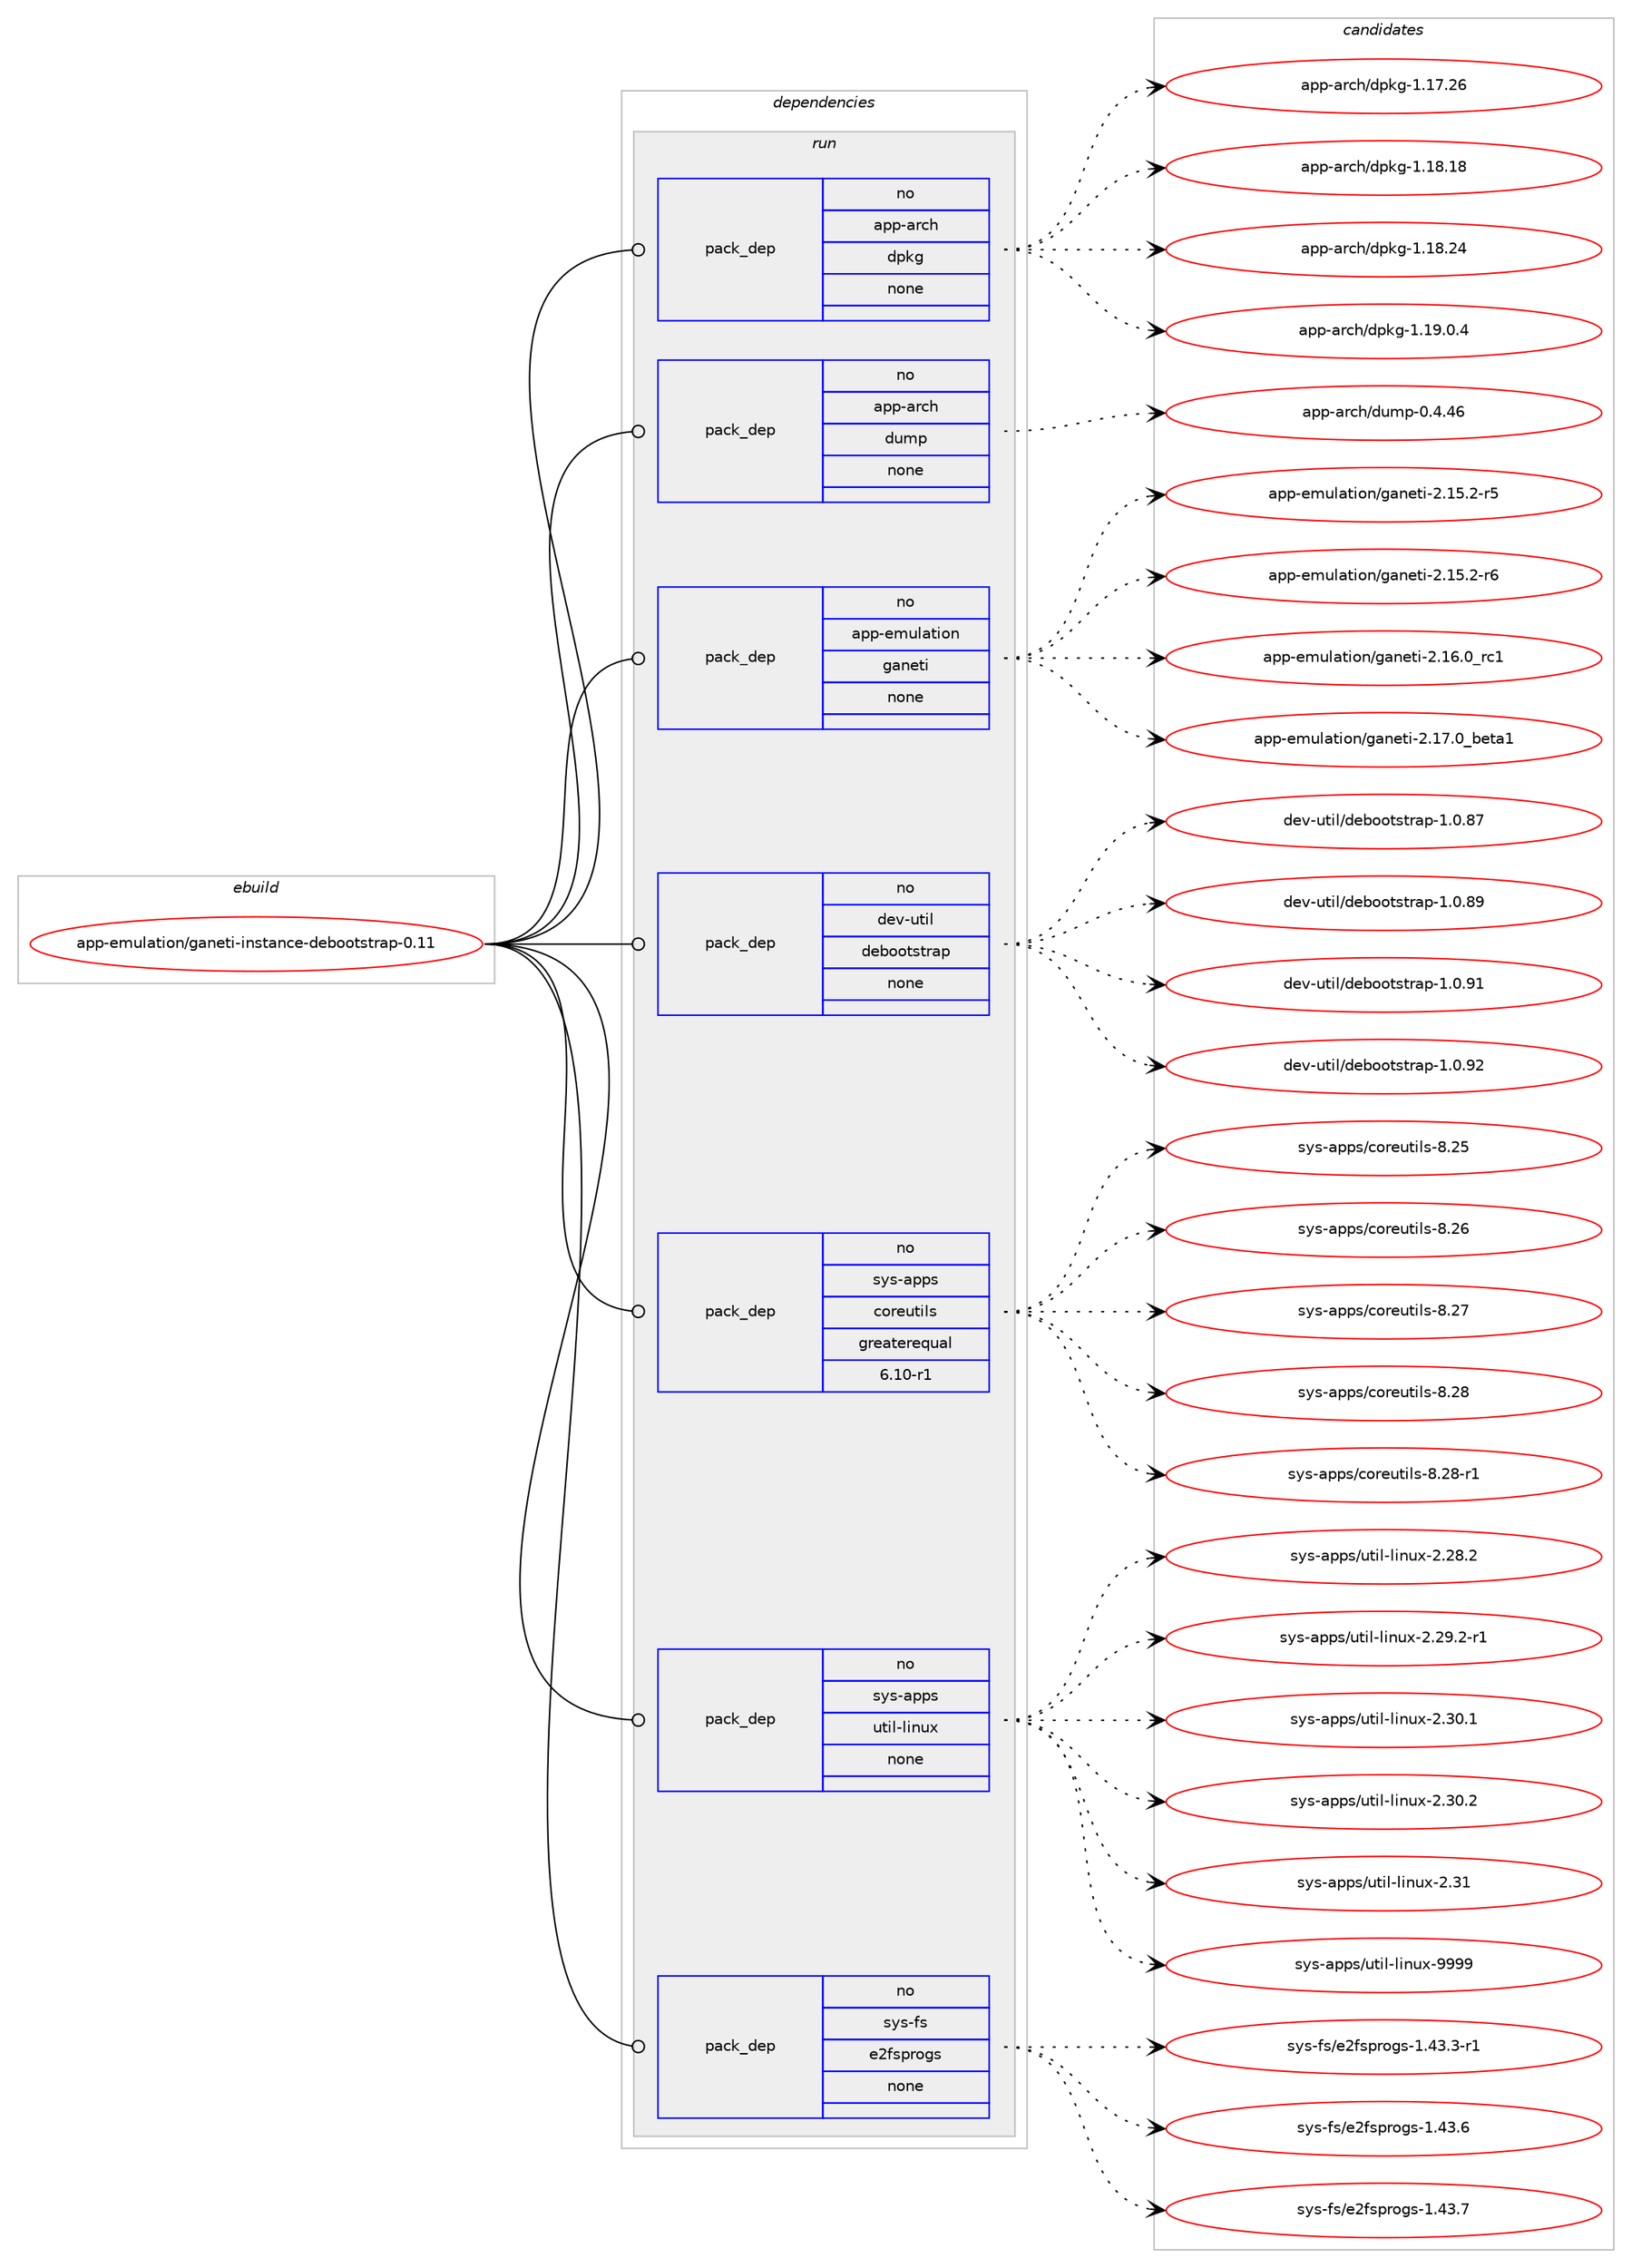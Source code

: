 digraph prolog {

# *************
# Graph options
# *************

newrank=true;
concentrate=true;
compound=true;
graph [rankdir=LR,fontname=Helvetica,fontsize=10,ranksep=1.5];#, ranksep=2.5, nodesep=0.2];
edge  [arrowhead=vee];
node  [fontname=Helvetica,fontsize=10];

# **********
# The ebuild
# **********

subgraph cluster_leftcol {
color=gray;
rank=same;
label=<<i>ebuild</i>>;
id [label="app-emulation/ganeti-instance-debootstrap-0.11", color=red, width=4, href="../app-emulation/ganeti-instance-debootstrap-0.11.svg"];
}

# ****************
# The dependencies
# ****************

subgraph cluster_midcol {
color=gray;
label=<<i>dependencies</i>>;
subgraph cluster_compile {
fillcolor="#eeeeee";
style=filled;
label=<<i>compile</i>>;
}
subgraph cluster_compileandrun {
fillcolor="#eeeeee";
style=filled;
label=<<i>compile and run</i>>;
}
subgraph cluster_run {
fillcolor="#eeeeee";
style=filled;
label=<<i>run</i>>;
subgraph pack16567 {
dependency22371 [label=<<TABLE BORDER="0" CELLBORDER="1" CELLSPACING="0" CELLPADDING="4" WIDTH="220"><TR><TD ROWSPAN="6" CELLPADDING="30">pack_dep</TD></TR><TR><TD WIDTH="110">no</TD></TR><TR><TD>app-arch</TD></TR><TR><TD>dpkg</TD></TR><TR><TD>none</TD></TR><TR><TD></TD></TR></TABLE>>, shape=none, color=blue];
}
id:e -> dependency22371:w [weight=20,style="solid",arrowhead="odot"];
subgraph pack16568 {
dependency22372 [label=<<TABLE BORDER="0" CELLBORDER="1" CELLSPACING="0" CELLPADDING="4" WIDTH="220"><TR><TD ROWSPAN="6" CELLPADDING="30">pack_dep</TD></TR><TR><TD WIDTH="110">no</TD></TR><TR><TD>app-arch</TD></TR><TR><TD>dump</TD></TR><TR><TD>none</TD></TR><TR><TD></TD></TR></TABLE>>, shape=none, color=blue];
}
id:e -> dependency22372:w [weight=20,style="solid",arrowhead="odot"];
subgraph pack16569 {
dependency22373 [label=<<TABLE BORDER="0" CELLBORDER="1" CELLSPACING="0" CELLPADDING="4" WIDTH="220"><TR><TD ROWSPAN="6" CELLPADDING="30">pack_dep</TD></TR><TR><TD WIDTH="110">no</TD></TR><TR><TD>app-emulation</TD></TR><TR><TD>ganeti</TD></TR><TR><TD>none</TD></TR><TR><TD></TD></TR></TABLE>>, shape=none, color=blue];
}
id:e -> dependency22373:w [weight=20,style="solid",arrowhead="odot"];
subgraph pack16570 {
dependency22374 [label=<<TABLE BORDER="0" CELLBORDER="1" CELLSPACING="0" CELLPADDING="4" WIDTH="220"><TR><TD ROWSPAN="6" CELLPADDING="30">pack_dep</TD></TR><TR><TD WIDTH="110">no</TD></TR><TR><TD>dev-util</TD></TR><TR><TD>debootstrap</TD></TR><TR><TD>none</TD></TR><TR><TD></TD></TR></TABLE>>, shape=none, color=blue];
}
id:e -> dependency22374:w [weight=20,style="solid",arrowhead="odot"];
subgraph pack16571 {
dependency22375 [label=<<TABLE BORDER="0" CELLBORDER="1" CELLSPACING="0" CELLPADDING="4" WIDTH="220"><TR><TD ROWSPAN="6" CELLPADDING="30">pack_dep</TD></TR><TR><TD WIDTH="110">no</TD></TR><TR><TD>sys-apps</TD></TR><TR><TD>coreutils</TD></TR><TR><TD>greaterequal</TD></TR><TR><TD>6.10-r1</TD></TR></TABLE>>, shape=none, color=blue];
}
id:e -> dependency22375:w [weight=20,style="solid",arrowhead="odot"];
subgraph pack16572 {
dependency22376 [label=<<TABLE BORDER="0" CELLBORDER="1" CELLSPACING="0" CELLPADDING="4" WIDTH="220"><TR><TD ROWSPAN="6" CELLPADDING="30">pack_dep</TD></TR><TR><TD WIDTH="110">no</TD></TR><TR><TD>sys-apps</TD></TR><TR><TD>util-linux</TD></TR><TR><TD>none</TD></TR><TR><TD></TD></TR></TABLE>>, shape=none, color=blue];
}
id:e -> dependency22376:w [weight=20,style="solid",arrowhead="odot"];
subgraph pack16573 {
dependency22377 [label=<<TABLE BORDER="0" CELLBORDER="1" CELLSPACING="0" CELLPADDING="4" WIDTH="220"><TR><TD ROWSPAN="6" CELLPADDING="30">pack_dep</TD></TR><TR><TD WIDTH="110">no</TD></TR><TR><TD>sys-fs</TD></TR><TR><TD>e2fsprogs</TD></TR><TR><TD>none</TD></TR><TR><TD></TD></TR></TABLE>>, shape=none, color=blue];
}
id:e -> dependency22377:w [weight=20,style="solid",arrowhead="odot"];
}
}

# **************
# The candidates
# **************

subgraph cluster_choices {
rank=same;
color=gray;
label=<<i>candidates</i>>;

subgraph choice16567 {
color=black;
nodesep=1;
choice97112112459711499104471001121071034549464955465054 [label="app-arch/dpkg-1.17.26", color=red, width=4,href="../app-arch/dpkg-1.17.26.svg"];
choice97112112459711499104471001121071034549464956464956 [label="app-arch/dpkg-1.18.18", color=red, width=4,href="../app-arch/dpkg-1.18.18.svg"];
choice97112112459711499104471001121071034549464956465052 [label="app-arch/dpkg-1.18.24", color=red, width=4,href="../app-arch/dpkg-1.18.24.svg"];
choice9711211245971149910447100112107103454946495746484652 [label="app-arch/dpkg-1.19.0.4", color=red, width=4,href="../app-arch/dpkg-1.19.0.4.svg"];
dependency22371:e -> choice97112112459711499104471001121071034549464955465054:w [style=dotted,weight="100"];
dependency22371:e -> choice97112112459711499104471001121071034549464956464956:w [style=dotted,weight="100"];
dependency22371:e -> choice97112112459711499104471001121071034549464956465052:w [style=dotted,weight="100"];
dependency22371:e -> choice9711211245971149910447100112107103454946495746484652:w [style=dotted,weight="100"];
}
subgraph choice16568 {
color=black;
nodesep=1;
choice971121124597114991044710011710911245484652465254 [label="app-arch/dump-0.4.46", color=red, width=4,href="../app-arch/dump-0.4.46.svg"];
dependency22372:e -> choice971121124597114991044710011710911245484652465254:w [style=dotted,weight="100"];
}
subgraph choice16569 {
color=black;
nodesep=1;
choice9711211245101109117108971161051111104710397110101116105455046495346504511453 [label="app-emulation/ganeti-2.15.2-r5", color=red, width=4,href="../app-emulation/ganeti-2.15.2-r5.svg"];
choice9711211245101109117108971161051111104710397110101116105455046495346504511454 [label="app-emulation/ganeti-2.15.2-r6", color=red, width=4,href="../app-emulation/ganeti-2.15.2-r6.svg"];
choice971121124510110911710897116105111110471039711010111610545504649544648951149949 [label="app-emulation/ganeti-2.16.0_rc1", color=red, width=4,href="../app-emulation/ganeti-2.16.0_rc1.svg"];
choice97112112451011091171089711610511111047103971101011161054550464955464895981011169749 [label="app-emulation/ganeti-2.17.0_beta1", color=red, width=4,href="../app-emulation/ganeti-2.17.0_beta1.svg"];
dependency22373:e -> choice9711211245101109117108971161051111104710397110101116105455046495346504511453:w [style=dotted,weight="100"];
dependency22373:e -> choice9711211245101109117108971161051111104710397110101116105455046495346504511454:w [style=dotted,weight="100"];
dependency22373:e -> choice971121124510110911710897116105111110471039711010111610545504649544648951149949:w [style=dotted,weight="100"];
dependency22373:e -> choice97112112451011091171089711610511111047103971101011161054550464955464895981011169749:w [style=dotted,weight="100"];
}
subgraph choice16570 {
color=black;
nodesep=1;
choice1001011184511711610510847100101981111111161151161149711245494648465655 [label="dev-util/debootstrap-1.0.87", color=red, width=4,href="../dev-util/debootstrap-1.0.87.svg"];
choice1001011184511711610510847100101981111111161151161149711245494648465657 [label="dev-util/debootstrap-1.0.89", color=red, width=4,href="../dev-util/debootstrap-1.0.89.svg"];
choice1001011184511711610510847100101981111111161151161149711245494648465749 [label="dev-util/debootstrap-1.0.91", color=red, width=4,href="../dev-util/debootstrap-1.0.91.svg"];
choice1001011184511711610510847100101981111111161151161149711245494648465750 [label="dev-util/debootstrap-1.0.92", color=red, width=4,href="../dev-util/debootstrap-1.0.92.svg"];
dependency22374:e -> choice1001011184511711610510847100101981111111161151161149711245494648465655:w [style=dotted,weight="100"];
dependency22374:e -> choice1001011184511711610510847100101981111111161151161149711245494648465657:w [style=dotted,weight="100"];
dependency22374:e -> choice1001011184511711610510847100101981111111161151161149711245494648465749:w [style=dotted,weight="100"];
dependency22374:e -> choice1001011184511711610510847100101981111111161151161149711245494648465750:w [style=dotted,weight="100"];
}
subgraph choice16571 {
color=black;
nodesep=1;
choice115121115459711211211547991111141011171161051081154556465053 [label="sys-apps/coreutils-8.25", color=red, width=4,href="../sys-apps/coreutils-8.25.svg"];
choice115121115459711211211547991111141011171161051081154556465054 [label="sys-apps/coreutils-8.26", color=red, width=4,href="../sys-apps/coreutils-8.26.svg"];
choice115121115459711211211547991111141011171161051081154556465055 [label="sys-apps/coreutils-8.27", color=red, width=4,href="../sys-apps/coreutils-8.27.svg"];
choice115121115459711211211547991111141011171161051081154556465056 [label="sys-apps/coreutils-8.28", color=red, width=4,href="../sys-apps/coreutils-8.28.svg"];
choice1151211154597112112115479911111410111711610510811545564650564511449 [label="sys-apps/coreutils-8.28-r1", color=red, width=4,href="../sys-apps/coreutils-8.28-r1.svg"];
dependency22375:e -> choice115121115459711211211547991111141011171161051081154556465053:w [style=dotted,weight="100"];
dependency22375:e -> choice115121115459711211211547991111141011171161051081154556465054:w [style=dotted,weight="100"];
dependency22375:e -> choice115121115459711211211547991111141011171161051081154556465055:w [style=dotted,weight="100"];
dependency22375:e -> choice115121115459711211211547991111141011171161051081154556465056:w [style=dotted,weight="100"];
dependency22375:e -> choice1151211154597112112115479911111410111711610510811545564650564511449:w [style=dotted,weight="100"];
}
subgraph choice16572 {
color=black;
nodesep=1;
choice1151211154597112112115471171161051084510810511011712045504650564650 [label="sys-apps/util-linux-2.28.2", color=red, width=4,href="../sys-apps/util-linux-2.28.2.svg"];
choice11512111545971121121154711711610510845108105110117120455046505746504511449 [label="sys-apps/util-linux-2.29.2-r1", color=red, width=4,href="../sys-apps/util-linux-2.29.2-r1.svg"];
choice1151211154597112112115471171161051084510810511011712045504651484649 [label="sys-apps/util-linux-2.30.1", color=red, width=4,href="../sys-apps/util-linux-2.30.1.svg"];
choice1151211154597112112115471171161051084510810511011712045504651484650 [label="sys-apps/util-linux-2.30.2", color=red, width=4,href="../sys-apps/util-linux-2.30.2.svg"];
choice115121115459711211211547117116105108451081051101171204550465149 [label="sys-apps/util-linux-2.31", color=red, width=4,href="../sys-apps/util-linux-2.31.svg"];
choice115121115459711211211547117116105108451081051101171204557575757 [label="sys-apps/util-linux-9999", color=red, width=4,href="../sys-apps/util-linux-9999.svg"];
dependency22376:e -> choice1151211154597112112115471171161051084510810511011712045504650564650:w [style=dotted,weight="100"];
dependency22376:e -> choice11512111545971121121154711711610510845108105110117120455046505746504511449:w [style=dotted,weight="100"];
dependency22376:e -> choice1151211154597112112115471171161051084510810511011712045504651484649:w [style=dotted,weight="100"];
dependency22376:e -> choice1151211154597112112115471171161051084510810511011712045504651484650:w [style=dotted,weight="100"];
dependency22376:e -> choice115121115459711211211547117116105108451081051101171204550465149:w [style=dotted,weight="100"];
dependency22376:e -> choice115121115459711211211547117116105108451081051101171204557575757:w [style=dotted,weight="100"];
}
subgraph choice16573 {
color=black;
nodesep=1;
choice115121115451021154710150102115112114111103115454946525146514511449 [label="sys-fs/e2fsprogs-1.43.3-r1", color=red, width=4,href="../sys-fs/e2fsprogs-1.43.3-r1.svg"];
choice11512111545102115471015010211511211411110311545494652514654 [label="sys-fs/e2fsprogs-1.43.6", color=red, width=4,href="../sys-fs/e2fsprogs-1.43.6.svg"];
choice11512111545102115471015010211511211411110311545494652514655 [label="sys-fs/e2fsprogs-1.43.7", color=red, width=4,href="../sys-fs/e2fsprogs-1.43.7.svg"];
dependency22377:e -> choice115121115451021154710150102115112114111103115454946525146514511449:w [style=dotted,weight="100"];
dependency22377:e -> choice11512111545102115471015010211511211411110311545494652514654:w [style=dotted,weight="100"];
dependency22377:e -> choice11512111545102115471015010211511211411110311545494652514655:w [style=dotted,weight="100"];
}
}

}
